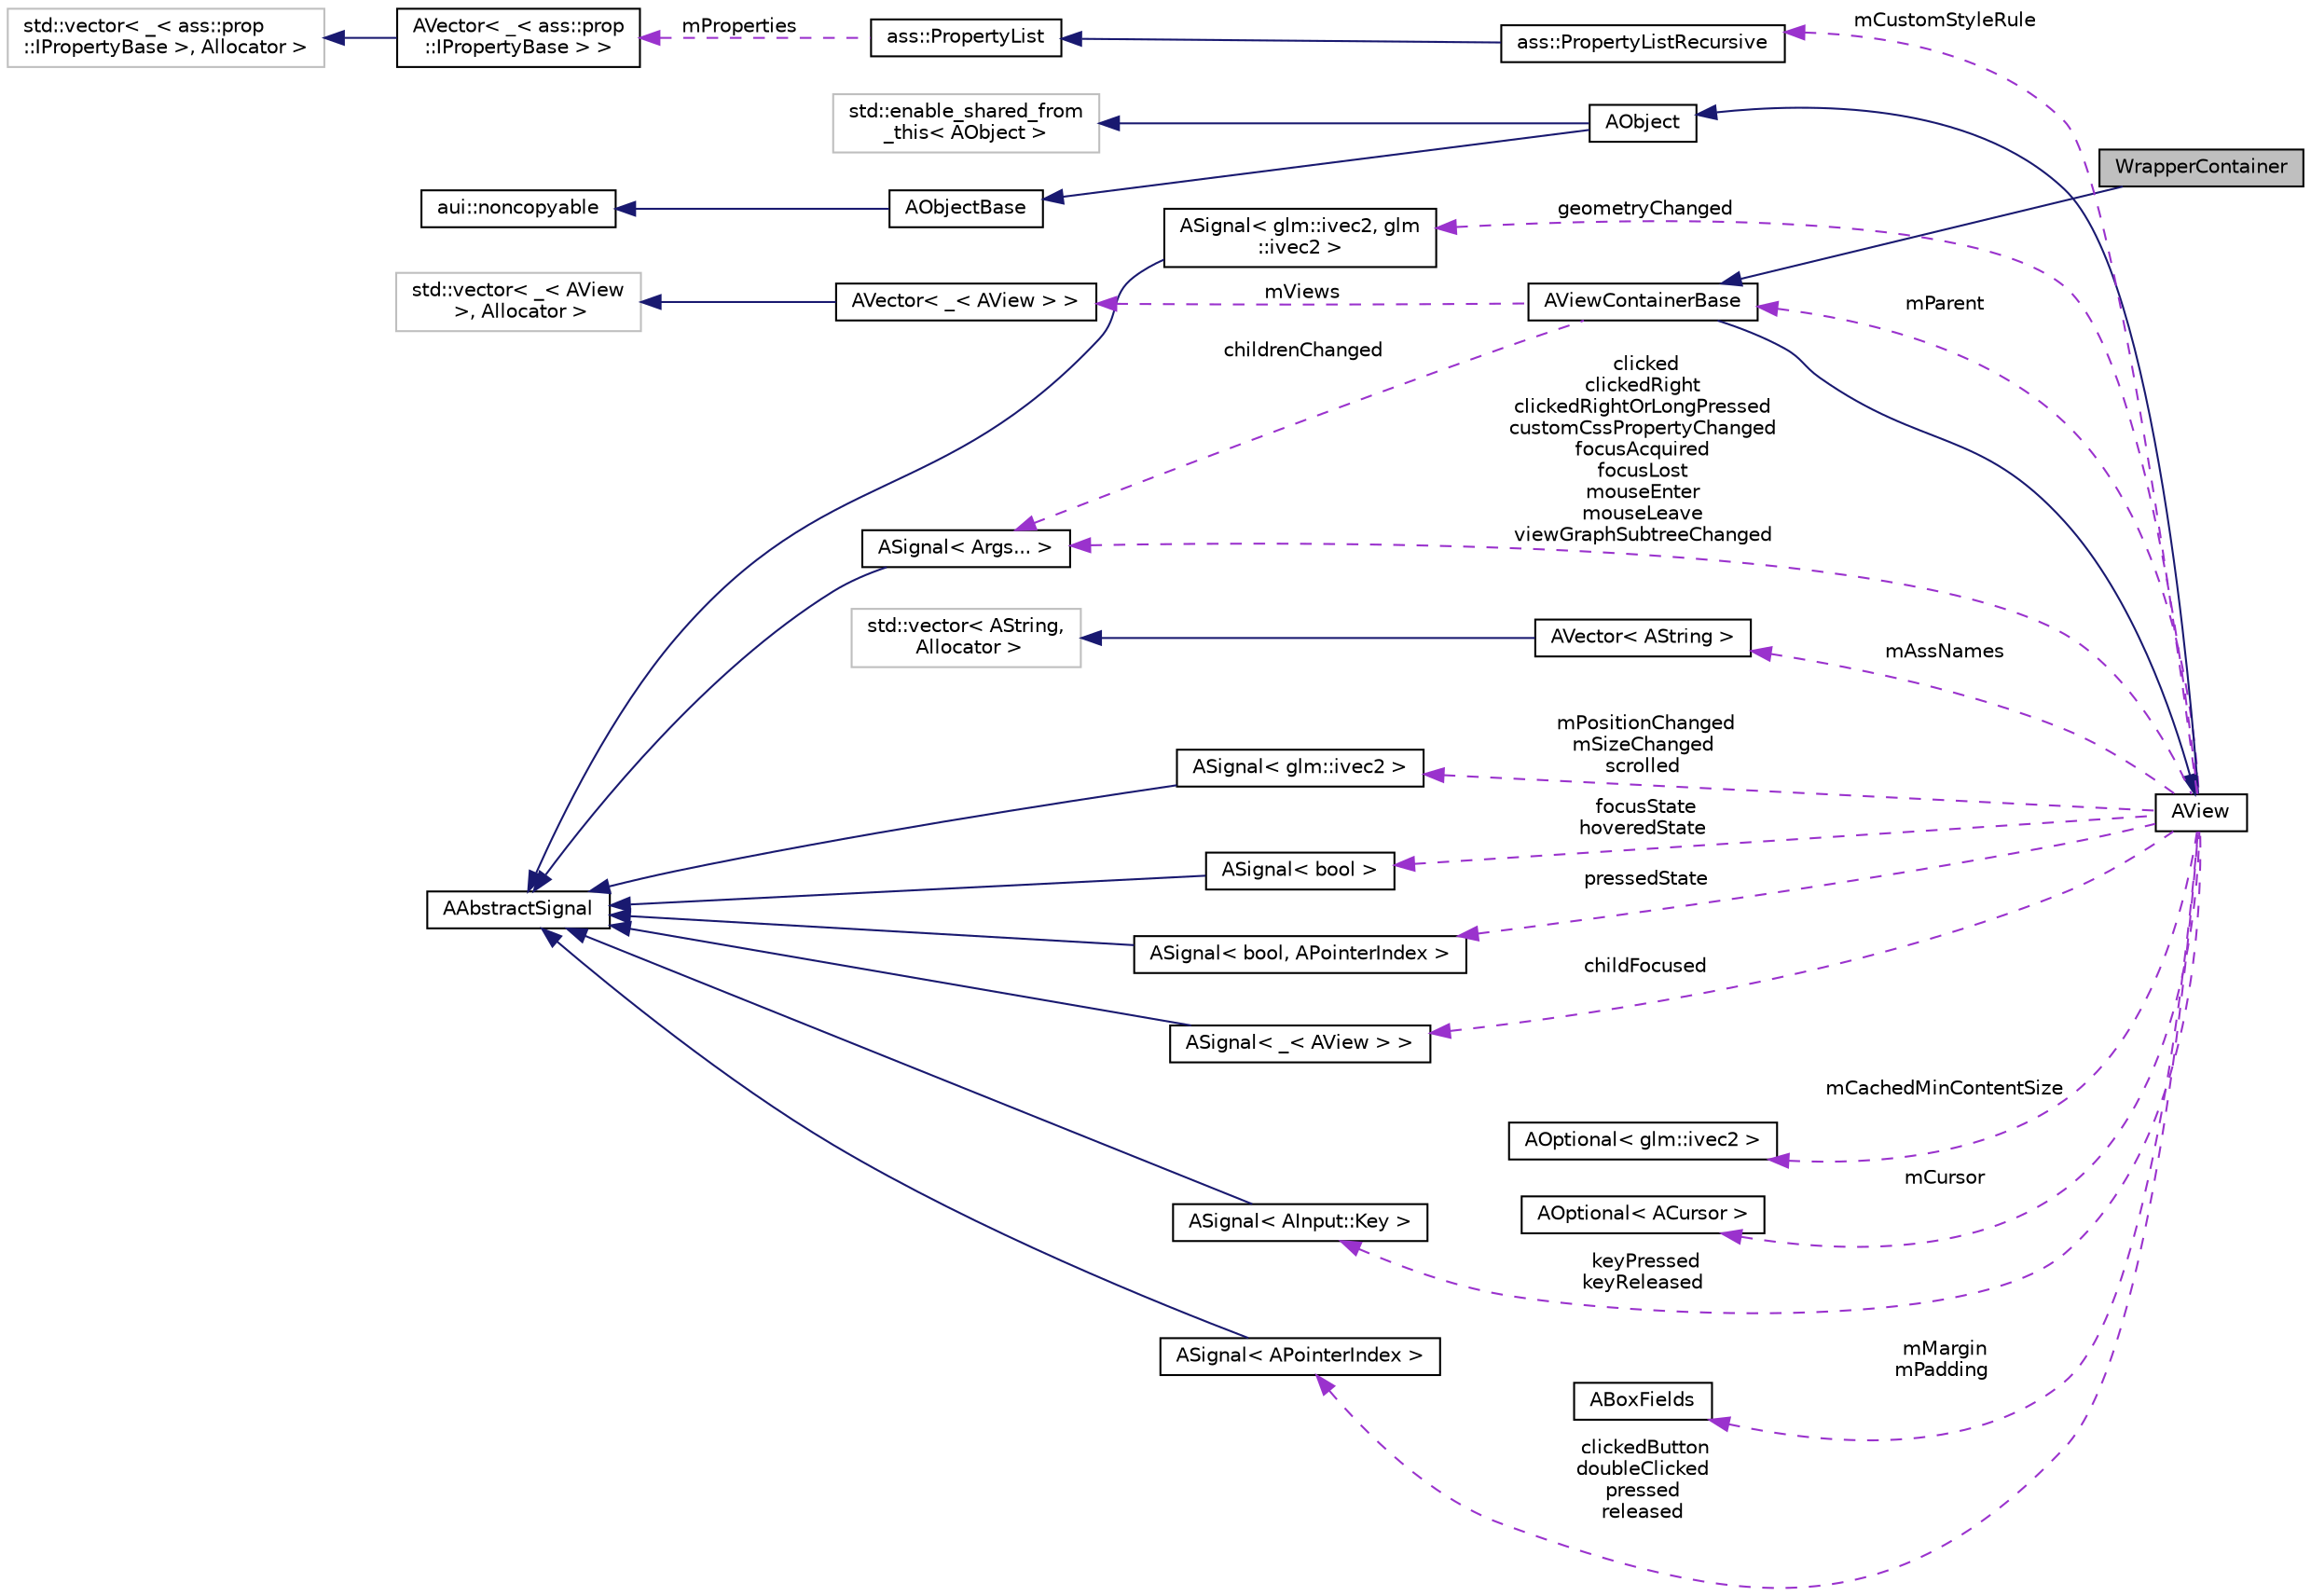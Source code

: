 digraph "WrapperContainer"
{
 // LATEX_PDF_SIZE
  edge [fontname="Helvetica",fontsize="10",labelfontname="Helvetica",labelfontsize="10"];
  node [fontname="Helvetica",fontsize="10",shape=record];
  rankdir="LR";
  Node1 [label="WrapperContainer",height=0.2,width=0.4,color="black", fillcolor="grey75", style="filled", fontcolor="black",tooltip=" "];
  Node2 -> Node1 [dir="back",color="midnightblue",fontsize="10",style="solid",fontname="Helvetica"];
  Node2 [label="AViewContainerBase",height=0.2,width=0.4,color="black", fillcolor="white", style="filled",URL="$classAViewContainerBase.html",tooltip="A view that represents a set of views."];
  Node3 -> Node2 [dir="back",color="midnightblue",fontsize="10",style="solid",fontname="Helvetica"];
  Node3 [label="AView",height=0.2,width=0.4,color="black", fillcolor="white", style="filled",URL="$classAView.html",tooltip="Base class of all UI objects."];
  Node4 -> Node3 [dir="back",color="midnightblue",fontsize="10",style="solid",fontname="Helvetica"];
  Node4 [label="AObject",height=0.2,width=0.4,color="black", fillcolor="white", style="filled",URL="$classAObject.html",tooltip="A base object class."];
  Node5 -> Node4 [dir="back",color="midnightblue",fontsize="10",style="solid",fontname="Helvetica"];
  Node5 [label="AObjectBase",height=0.2,width=0.4,color="black", fillcolor="white", style="filled",URL="$classAObjectBase.html",tooltip=" "];
  Node6 -> Node5 [dir="back",color="midnightblue",fontsize="10",style="solid",fontname="Helvetica"];
  Node6 [label="aui::noncopyable",height=0.2,width=0.4,color="black", fillcolor="white", style="filled",URL="$structaui_1_1noncopyable.html",tooltip="Forbids copy of your class."];
  Node7 -> Node4 [dir="back",color="midnightblue",fontsize="10",style="solid",fontname="Helvetica"];
  Node7 [label="std::enable_shared_from\l_this\< AObject \>",height=0.2,width=0.4,color="grey75", fillcolor="white", style="filled",tooltip=" "];
  Node2 -> Node3 [dir="back",color="darkorchid3",fontsize="10",style="dashed",label=" mParent" ,fontname="Helvetica"];
  Node8 -> Node3 [dir="back",color="darkorchid3",fontsize="10",style="dashed",label=" mAssNames" ,fontname="Helvetica"];
  Node8 [label="AVector\< AString \>",height=0.2,width=0.4,color="black", fillcolor="white", style="filled",URL="$classAVector.html",tooltip=" "];
  Node9 -> Node8 [dir="back",color="midnightblue",fontsize="10",style="solid",fontname="Helvetica"];
  Node9 [label="std::vector\< AString,\l Allocator \>",height=0.2,width=0.4,color="grey75", fillcolor="white", style="filled",tooltip=" "];
  Node10 -> Node3 [dir="back",color="darkorchid3",fontsize="10",style="dashed",label=" clicked\nclickedRight\nclickedRightOrLongPressed\ncustomCssPropertyChanged\nfocusAcquired\nfocusLost\nmouseEnter\nmouseLeave\nviewGraphSubtreeChanged" ,fontname="Helvetica"];
  Node10 [label="ASignal\< Args... \>",height=0.2,width=0.4,color="black", fillcolor="white", style="filled",URL="$classASignal.html",tooltip=" "];
  Node11 -> Node10 [dir="back",color="midnightblue",fontsize="10",style="solid",fontname="Helvetica"];
  Node11 [label="AAbstractSignal",height=0.2,width=0.4,color="black", fillcolor="white", style="filled",URL="$classAAbstractSignal.html",tooltip="Base class for signal."];
  Node12 -> Node3 [dir="back",color="darkorchid3",fontsize="10",style="dashed",label=" mCustomStyleRule" ,fontname="Helvetica"];
  Node12 [label="ass::PropertyListRecursive",height=0.2,width=0.4,color="black", fillcolor="white", style="filled",URL="$structass_1_1PropertyListRecursive.html",tooltip=" "];
  Node13 -> Node12 [dir="back",color="midnightblue",fontsize="10",style="solid",fontname="Helvetica"];
  Node13 [label="ass::PropertyList",height=0.2,width=0.4,color="black", fillcolor="white", style="filled",URL="$structass_1_1PropertyList.html",tooltip=" "];
  Node14 -> Node13 [dir="back",color="darkorchid3",fontsize="10",style="dashed",label=" mProperties" ,fontname="Helvetica"];
  Node14 [label="AVector\< _\< ass::prop\l::IPropertyBase \> \>",height=0.2,width=0.4,color="black", fillcolor="white", style="filled",URL="$classAVector.html",tooltip=" "];
  Node15 -> Node14 [dir="back",color="midnightblue",fontsize="10",style="solid",fontname="Helvetica"];
  Node15 [label="std::vector\< _\< ass::prop\l::IPropertyBase \>, Allocator \>",height=0.2,width=0.4,color="grey75", fillcolor="white", style="filled",tooltip=" "];
  Node16 -> Node3 [dir="back",color="darkorchid3",fontsize="10",style="dashed",label=" childFocused" ,fontname="Helvetica"];
  Node16 [label="ASignal\< _\< AView \> \>",height=0.2,width=0.4,color="black", fillcolor="white", style="filled",URL="$classASignal.html",tooltip=" "];
  Node11 -> Node16 [dir="back",color="midnightblue",fontsize="10",style="solid",fontname="Helvetica"];
  Node17 -> Node3 [dir="back",color="darkorchid3",fontsize="10",style="dashed",label=" keyPressed\nkeyReleased" ,fontname="Helvetica"];
  Node17 [label="ASignal\< AInput::Key \>",height=0.2,width=0.4,color="black", fillcolor="white", style="filled",URL="$classASignal.html",tooltip=" "];
  Node11 -> Node17 [dir="back",color="midnightblue",fontsize="10",style="solid",fontname="Helvetica"];
  Node18 -> Node3 [dir="back",color="darkorchid3",fontsize="10",style="dashed",label=" clickedButton\ndoubleClicked\npressed\nreleased" ,fontname="Helvetica"];
  Node18 [label="ASignal\< APointerIndex \>",height=0.2,width=0.4,color="black", fillcolor="white", style="filled",URL="$classASignal.html",tooltip=" "];
  Node11 -> Node18 [dir="back",color="midnightblue",fontsize="10",style="solid",fontname="Helvetica"];
  Node19 -> Node3 [dir="back",color="darkorchid3",fontsize="10",style="dashed",label=" geometryChanged" ,fontname="Helvetica"];
  Node19 [label="ASignal\< glm::ivec2, glm\l::ivec2 \>",height=0.2,width=0.4,color="black", fillcolor="white", style="filled",URL="$classASignal.html",tooltip=" "];
  Node11 -> Node19 [dir="back",color="midnightblue",fontsize="10",style="solid",fontname="Helvetica"];
  Node20 -> Node3 [dir="back",color="darkorchid3",fontsize="10",style="dashed",label=" mCachedMinContentSize" ,fontname="Helvetica"];
  Node20 [label="AOptional\< glm::ivec2 \>",height=0.2,width=0.4,color="black", fillcolor="white", style="filled",URL="$classAOptional.html",tooltip=" "];
  Node21 -> Node3 [dir="back",color="darkorchid3",fontsize="10",style="dashed",label=" mCursor" ,fontname="Helvetica"];
  Node21 [label="AOptional\< ACursor \>",height=0.2,width=0.4,color="black", fillcolor="white", style="filled",URL="$classAOptional.html",tooltip=" "];
  Node22 -> Node3 [dir="back",color="darkorchid3",fontsize="10",style="dashed",label=" mPositionChanged\nmSizeChanged\nscrolled" ,fontname="Helvetica"];
  Node22 [label="ASignal\< glm::ivec2 \>",height=0.2,width=0.4,color="black", fillcolor="white", style="filled",URL="$classASignal.html",tooltip=" "];
  Node11 -> Node22 [dir="back",color="midnightblue",fontsize="10",style="solid",fontname="Helvetica"];
  Node23 -> Node3 [dir="back",color="darkorchid3",fontsize="10",style="dashed",label=" mMargin\nmPadding" ,fontname="Helvetica"];
  Node23 [label="ABoxFields",height=0.2,width=0.4,color="black", fillcolor="white", style="filled",URL="$structABoxFields.html",tooltip="Represents a rectangle fields. Useful for margin and padding around AViews."];
  Node24 -> Node3 [dir="back",color="darkorchid3",fontsize="10",style="dashed",label=" focusState\nhoveredState" ,fontname="Helvetica"];
  Node24 [label="ASignal\< bool \>",height=0.2,width=0.4,color="black", fillcolor="white", style="filled",URL="$classASignal.html",tooltip=" "];
  Node11 -> Node24 [dir="back",color="midnightblue",fontsize="10",style="solid",fontname="Helvetica"];
  Node25 -> Node3 [dir="back",color="darkorchid3",fontsize="10",style="dashed",label=" pressedState" ,fontname="Helvetica"];
  Node25 [label="ASignal\< bool, APointerIndex \>",height=0.2,width=0.4,color="black", fillcolor="white", style="filled",URL="$classASignal.html",tooltip=" "];
  Node11 -> Node25 [dir="back",color="midnightblue",fontsize="10",style="solid",fontname="Helvetica"];
  Node10 -> Node2 [dir="back",color="darkorchid3",fontsize="10",style="dashed",label=" childrenChanged" ,fontname="Helvetica"];
  Node26 -> Node2 [dir="back",color="darkorchid3",fontsize="10",style="dashed",label=" mViews" ,fontname="Helvetica"];
  Node26 [label="AVector\< _\< AView \> \>",height=0.2,width=0.4,color="black", fillcolor="white", style="filled",URL="$classAVector.html",tooltip=" "];
  Node27 -> Node26 [dir="back",color="midnightblue",fontsize="10",style="solid",fontname="Helvetica"];
  Node27 [label="std::vector\< _\< AView\l \>, Allocator \>",height=0.2,width=0.4,color="grey75", fillcolor="white", style="filled",tooltip=" "];
}
